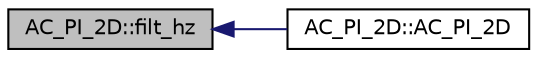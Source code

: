 digraph "AC_PI_2D::filt_hz"
{
 // INTERACTIVE_SVG=YES
  edge [fontname="Helvetica",fontsize="10",labelfontname="Helvetica",labelfontsize="10"];
  node [fontname="Helvetica",fontsize="10",shape=record];
  rankdir="LR";
  Node1 [label="AC_PI_2D::filt_hz",height=0.2,width=0.4,color="black", fillcolor="grey75", style="filled", fontcolor="black"];
  Node1 -> Node2 [dir="back",color="midnightblue",fontsize="10",style="solid",fontname="Helvetica"];
  Node2 [label="AC_PI_2D::AC_PI_2D",height=0.2,width=0.4,color="black", fillcolor="white", style="filled",URL="$classAC__PI__2D.html#a40eafe56cc5a4246045cb97e1ec751ce"];
}
